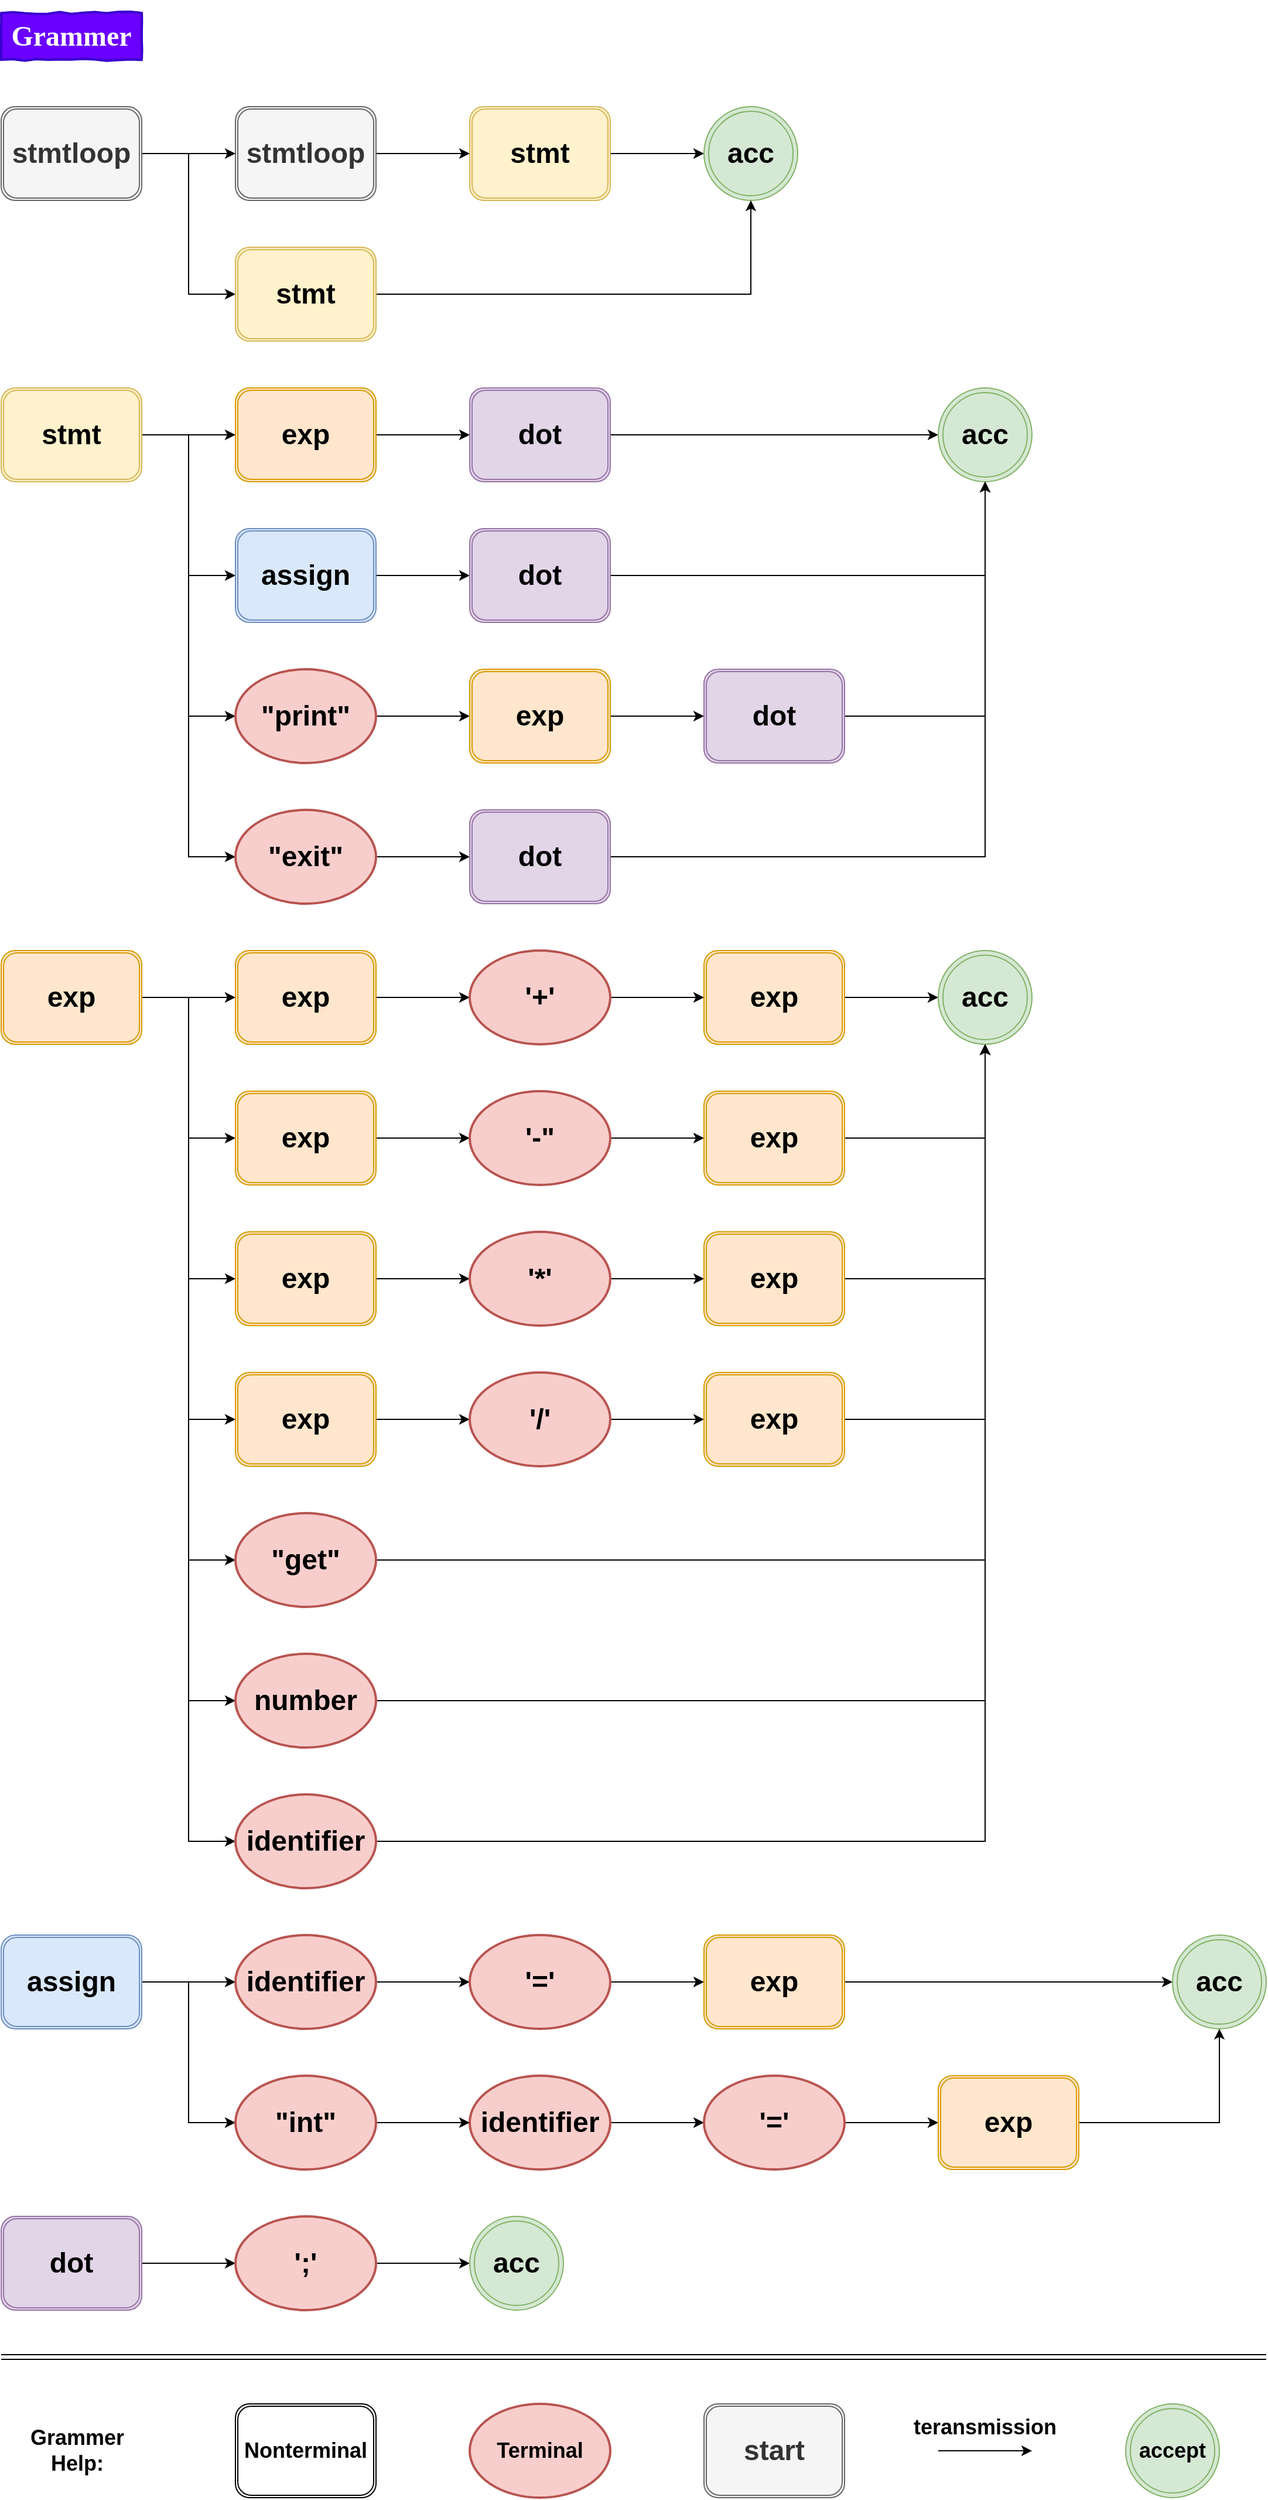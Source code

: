 <mxfile version="13.0.3" type="device"><diagram id="0jSrp2iH6M6Vbbj22u5k" name="Page-1"><mxGraphModel dx="1950" dy="1166" grid="1" gridSize="10" guides="1" tooltips="1" connect="1" arrows="1" fold="1" page="1" pageScale="1" pageWidth="850" pageHeight="1100" math="0" shadow="0"><root><mxCell id="0"/><mxCell id="1" parent="0"/><mxCell id="E1WzO2gmGrAXvxgndslh-2" value="&lt;h1&gt;Grammer&lt;/h1&gt;" style="html=1;whiteSpace=wrap;comic=1;strokeWidth=2;fontFamily=Comic Sans MS;fontStyle=1;fillColor=#6a00ff;strokeColor=#3700CC;fontColor=#ffffff;" vertex="1" parent="1"><mxGeometry x="40" y="40" width="120" height="40" as="geometry"/></mxCell><mxCell id="E1WzO2gmGrAXvxgndslh-8" value="" style="edgeStyle=orthogonalEdgeStyle;rounded=0;orthogonalLoop=1;jettySize=auto;html=1;" edge="1" parent="1" source="E1WzO2gmGrAXvxgndslh-6" target="E1WzO2gmGrAXvxgndslh-7"><mxGeometry relative="1" as="geometry"/></mxCell><mxCell id="E1WzO2gmGrAXvxgndslh-15" style="edgeStyle=orthogonalEdgeStyle;rounded=0;orthogonalLoop=1;jettySize=auto;html=1;entryX=0;entryY=0.5;entryDx=0;entryDy=0;" edge="1" parent="1" source="E1WzO2gmGrAXvxgndslh-6" target="E1WzO2gmGrAXvxgndslh-14"><mxGeometry relative="1" as="geometry"/></mxCell><mxCell id="E1WzO2gmGrAXvxgndslh-6" value="&lt;h1&gt;&lt;b&gt;stmtloop&lt;/b&gt;&lt;/h1&gt;" style="shape=ext;double=1;rounded=1;whiteSpace=wrap;html=1;fillColor=#f5f5f5;strokeColor=#666666;fontColor=#333333;" vertex="1" parent="1"><mxGeometry x="40" y="120" width="120" height="80" as="geometry"/></mxCell><mxCell id="E1WzO2gmGrAXvxgndslh-10" value="" style="edgeStyle=orthogonalEdgeStyle;rounded=0;orthogonalLoop=1;jettySize=auto;html=1;" edge="1" parent="1" source="E1WzO2gmGrAXvxgndslh-7" target="E1WzO2gmGrAXvxgndslh-9"><mxGeometry relative="1" as="geometry"/></mxCell><mxCell id="E1WzO2gmGrAXvxgndslh-7" value="&lt;h1&gt;&lt;b&gt;stmtloop&lt;/b&gt;&lt;/h1&gt;" style="shape=ext;double=1;rounded=1;whiteSpace=wrap;html=1;fillColor=#f5f5f5;strokeColor=#666666;fontColor=#333333;" vertex="1" parent="1"><mxGeometry x="240" y="120" width="120" height="80" as="geometry"/></mxCell><mxCell id="E1WzO2gmGrAXvxgndslh-12" value="" style="edgeStyle=orthogonalEdgeStyle;rounded=0;orthogonalLoop=1;jettySize=auto;html=1;" edge="1" parent="1" source="E1WzO2gmGrAXvxgndslh-9" target="E1WzO2gmGrAXvxgndslh-11"><mxGeometry relative="1" as="geometry"/></mxCell><mxCell id="E1WzO2gmGrAXvxgndslh-9" value="&lt;h1&gt;stmt&lt;/h1&gt;" style="shape=ext;double=1;rounded=1;whiteSpace=wrap;html=1;fillColor=#fff2cc;strokeColor=#d6b656;" vertex="1" parent="1"><mxGeometry x="440" y="120" width="120" height="80" as="geometry"/></mxCell><mxCell id="E1WzO2gmGrAXvxgndslh-11" value="&lt;h1&gt;&lt;b&gt;acc&lt;/b&gt;&lt;/h1&gt;" style="ellipse;shape=doubleEllipse;whiteSpace=wrap;html=1;aspect=fixed;fillColor=#d5e8d4;strokeColor=#82b366;" vertex="1" parent="1"><mxGeometry x="640" y="120" width="80" height="80" as="geometry"/></mxCell><mxCell id="E1WzO2gmGrAXvxgndslh-16" style="edgeStyle=orthogonalEdgeStyle;rounded=0;orthogonalLoop=1;jettySize=auto;html=1;entryX=0.5;entryY=1;entryDx=0;entryDy=0;" edge="1" parent="1" source="E1WzO2gmGrAXvxgndslh-14" target="E1WzO2gmGrAXvxgndslh-11"><mxGeometry relative="1" as="geometry"/></mxCell><mxCell id="E1WzO2gmGrAXvxgndslh-14" value="&lt;h1&gt;stmt&lt;/h1&gt;" style="shape=ext;double=1;rounded=1;whiteSpace=wrap;html=1;fillColor=#fff2cc;strokeColor=#d6b656;" vertex="1" parent="1"><mxGeometry x="240" y="240" width="120" height="80" as="geometry"/></mxCell><mxCell id="E1WzO2gmGrAXvxgndslh-19" value="" style="edgeStyle=orthogonalEdgeStyle;rounded=0;orthogonalLoop=1;jettySize=auto;html=1;" edge="1" parent="1" source="E1WzO2gmGrAXvxgndslh-17" target="E1WzO2gmGrAXvxgndslh-18"><mxGeometry relative="1" as="geometry"/></mxCell><mxCell id="E1WzO2gmGrAXvxgndslh-27" style="edgeStyle=orthogonalEdgeStyle;rounded=0;orthogonalLoop=1;jettySize=auto;html=1;entryX=0;entryY=0.5;entryDx=0;entryDy=0;entryPerimeter=0;" edge="1" parent="1" source="E1WzO2gmGrAXvxgndslh-17" target="E1WzO2gmGrAXvxgndslh-26"><mxGeometry relative="1" as="geometry"/></mxCell><mxCell id="E1WzO2gmGrAXvxgndslh-38" style="edgeStyle=orthogonalEdgeStyle;rounded=0;orthogonalLoop=1;jettySize=auto;html=1;entryX=0;entryY=0.5;entryDx=0;entryDy=0;" edge="1" parent="1" source="E1WzO2gmGrAXvxgndslh-17" target="E1WzO2gmGrAXvxgndslh-34"><mxGeometry relative="1" as="geometry"/></mxCell><mxCell id="E1WzO2gmGrAXvxgndslh-40" style="edgeStyle=orthogonalEdgeStyle;rounded=0;orthogonalLoop=1;jettySize=auto;html=1;entryX=0;entryY=0.5;entryDx=0;entryDy=0;entryPerimeter=0;" edge="1" parent="1" source="E1WzO2gmGrAXvxgndslh-17" target="E1WzO2gmGrAXvxgndslh-39"><mxGeometry relative="1" as="geometry"/></mxCell><mxCell id="E1WzO2gmGrAXvxgndslh-17" value="&lt;h1&gt;stmt&lt;/h1&gt;" style="shape=ext;double=1;rounded=1;whiteSpace=wrap;html=1;fillColor=#fff2cc;strokeColor=#d6b656;" vertex="1" parent="1"><mxGeometry x="40" y="360" width="120" height="80" as="geometry"/></mxCell><mxCell id="E1WzO2gmGrAXvxgndslh-21" value="" style="edgeStyle=orthogonalEdgeStyle;rounded=0;orthogonalLoop=1;jettySize=auto;html=1;" edge="1" parent="1" source="E1WzO2gmGrAXvxgndslh-18" target="E1WzO2gmGrAXvxgndslh-20"><mxGeometry relative="1" as="geometry"/></mxCell><mxCell id="E1WzO2gmGrAXvxgndslh-18" value="&lt;h1&gt;&lt;b&gt;exp&lt;/b&gt;&lt;/h1&gt;" style="shape=ext;double=1;rounded=1;whiteSpace=wrap;html=1;fillColor=#ffe6cc;strokeColor=#d79b00;" vertex="1" parent="1"><mxGeometry x="240" y="360" width="120" height="80" as="geometry"/></mxCell><mxCell id="E1WzO2gmGrAXvxgndslh-23" value="" style="edgeStyle=orthogonalEdgeStyle;rounded=0;orthogonalLoop=1;jettySize=auto;html=1;" edge="1" parent="1" source="E1WzO2gmGrAXvxgndslh-20" target="E1WzO2gmGrAXvxgndslh-22"><mxGeometry relative="1" as="geometry"/></mxCell><mxCell id="E1WzO2gmGrAXvxgndslh-20" value="&lt;h1&gt;&lt;b&gt;dot&lt;/b&gt;&lt;/h1&gt;" style="shape=ext;double=1;rounded=1;whiteSpace=wrap;html=1;fillColor=#e1d5e7;strokeColor=#9673a6;" vertex="1" parent="1"><mxGeometry x="440" y="360" width="120" height="80" as="geometry"/></mxCell><mxCell id="E1WzO2gmGrAXvxgndslh-22" value="&lt;h1&gt;&lt;b&gt;acc&lt;/b&gt;&lt;/h1&gt;" style="ellipse;shape=doubleEllipse;whiteSpace=wrap;html=1;aspect=fixed;fillColor=#d5e8d4;strokeColor=#82b366;" vertex="1" parent="1"><mxGeometry x="840" y="360" width="80" height="80" as="geometry"/></mxCell><mxCell id="E1WzO2gmGrAXvxgndslh-31" value="" style="edgeStyle=orthogonalEdgeStyle;rounded=0;orthogonalLoop=1;jettySize=auto;html=1;" edge="1" parent="1" source="E1WzO2gmGrAXvxgndslh-26" target="E1WzO2gmGrAXvxgndslh-29"><mxGeometry relative="1" as="geometry"/></mxCell><mxCell id="E1WzO2gmGrAXvxgndslh-26" value="&lt;h1&gt;&lt;b&gt;&quot;print&quot;&lt;/b&gt;&lt;/h1&gt;" style="strokeWidth=2;html=1;shape=mxgraph.flowchart.start_1;whiteSpace=wrap;fillColor=#f8cecc;strokeColor=#b85450;" vertex="1" parent="1"><mxGeometry x="240" y="600" width="120" height="80" as="geometry"/></mxCell><mxCell id="E1WzO2gmGrAXvxgndslh-32" value="" style="edgeStyle=orthogonalEdgeStyle;rounded=0;orthogonalLoop=1;jettySize=auto;html=1;" edge="1" parent="1" source="E1WzO2gmGrAXvxgndslh-29" target="E1WzO2gmGrAXvxgndslh-30"><mxGeometry relative="1" as="geometry"/></mxCell><mxCell id="E1WzO2gmGrAXvxgndslh-29" value="&lt;h1&gt;&lt;b&gt;exp&lt;/b&gt;&lt;/h1&gt;" style="shape=ext;double=1;rounded=1;whiteSpace=wrap;html=1;fillColor=#ffe6cc;strokeColor=#d79b00;" vertex="1" parent="1"><mxGeometry x="440" y="600" width="120" height="80" as="geometry"/></mxCell><mxCell id="E1WzO2gmGrAXvxgndslh-33" style="edgeStyle=orthogonalEdgeStyle;rounded=0;orthogonalLoop=1;jettySize=auto;html=1;entryX=0.5;entryY=1;entryDx=0;entryDy=0;" edge="1" parent="1" source="E1WzO2gmGrAXvxgndslh-30" target="E1WzO2gmGrAXvxgndslh-22"><mxGeometry relative="1" as="geometry"/></mxCell><mxCell id="E1WzO2gmGrAXvxgndslh-30" value="&lt;h1&gt;&lt;b&gt;dot&lt;/b&gt;&lt;/h1&gt;" style="shape=ext;double=1;rounded=1;whiteSpace=wrap;html=1;fillColor=#e1d5e7;strokeColor=#9673a6;" vertex="1" parent="1"><mxGeometry x="640" y="600" width="120" height="80" as="geometry"/></mxCell><mxCell id="E1WzO2gmGrAXvxgndslh-36" value="" style="edgeStyle=orthogonalEdgeStyle;rounded=0;orthogonalLoop=1;jettySize=auto;html=1;" edge="1" parent="1" source="E1WzO2gmGrAXvxgndslh-34" target="E1WzO2gmGrAXvxgndslh-35"><mxGeometry relative="1" as="geometry"/></mxCell><mxCell id="E1WzO2gmGrAXvxgndslh-34" value="&lt;h1&gt;&lt;b&gt;assign&lt;/b&gt;&lt;/h1&gt;" style="shape=ext;double=1;rounded=1;whiteSpace=wrap;html=1;fillColor=#dae8fc;strokeColor=#6c8ebf;" vertex="1" parent="1"><mxGeometry x="240" y="480" width="120" height="80" as="geometry"/></mxCell><mxCell id="E1WzO2gmGrAXvxgndslh-37" style="edgeStyle=orthogonalEdgeStyle;rounded=0;orthogonalLoop=1;jettySize=auto;html=1;entryX=0.5;entryY=1;entryDx=0;entryDy=0;" edge="1" parent="1" source="E1WzO2gmGrAXvxgndslh-35" target="E1WzO2gmGrAXvxgndslh-22"><mxGeometry relative="1" as="geometry"/></mxCell><mxCell id="E1WzO2gmGrAXvxgndslh-35" value="&lt;h1&gt;&lt;b&gt;dot&lt;/b&gt;&lt;/h1&gt;" style="shape=ext;double=1;rounded=1;whiteSpace=wrap;html=1;fillColor=#e1d5e7;strokeColor=#9673a6;" vertex="1" parent="1"><mxGeometry x="440" y="480" width="120" height="80" as="geometry"/></mxCell><mxCell id="E1WzO2gmGrAXvxgndslh-42" value="" style="edgeStyle=orthogonalEdgeStyle;rounded=0;orthogonalLoop=1;jettySize=auto;html=1;" edge="1" parent="1" source="E1WzO2gmGrAXvxgndslh-39" target="E1WzO2gmGrAXvxgndslh-41"><mxGeometry relative="1" as="geometry"/></mxCell><mxCell id="E1WzO2gmGrAXvxgndslh-39" value="&lt;h1&gt;&lt;b&gt;&quot;exit&quot;&lt;/b&gt;&lt;/h1&gt;" style="strokeWidth=2;html=1;shape=mxgraph.flowchart.start_1;whiteSpace=wrap;fillColor=#f8cecc;strokeColor=#b85450;" vertex="1" parent="1"><mxGeometry x="240" y="720" width="120" height="80" as="geometry"/></mxCell><mxCell id="E1WzO2gmGrAXvxgndslh-44" style="edgeStyle=orthogonalEdgeStyle;rounded=0;orthogonalLoop=1;jettySize=auto;html=1;" edge="1" parent="1" source="E1WzO2gmGrAXvxgndslh-41" target="E1WzO2gmGrAXvxgndslh-22"><mxGeometry relative="1" as="geometry"/></mxCell><mxCell id="E1WzO2gmGrAXvxgndslh-41" value="&lt;h1&gt;&lt;b&gt;dot&lt;/b&gt;&lt;/h1&gt;" style="shape=ext;double=1;rounded=1;whiteSpace=wrap;html=1;fillColor=#e1d5e7;strokeColor=#9673a6;" vertex="1" parent="1"><mxGeometry x="440" y="720" width="120" height="80" as="geometry"/></mxCell><mxCell id="E1WzO2gmGrAXvxgndslh-49" value="" style="edgeStyle=orthogonalEdgeStyle;rounded=0;orthogonalLoop=1;jettySize=auto;html=1;" edge="1" parent="1" source="E1WzO2gmGrAXvxgndslh-45" target="E1WzO2gmGrAXvxgndslh-46"><mxGeometry relative="1" as="geometry"/></mxCell><mxCell id="E1WzO2gmGrAXvxgndslh-75" style="edgeStyle=orthogonalEdgeStyle;rounded=0;orthogonalLoop=1;jettySize=auto;html=1;entryX=0;entryY=0.5;entryDx=0;entryDy=0;" edge="1" parent="1" source="E1WzO2gmGrAXvxgndslh-45" target="E1WzO2gmGrAXvxgndslh-53"><mxGeometry relative="1" as="geometry"/></mxCell><mxCell id="E1WzO2gmGrAXvxgndslh-76" style="edgeStyle=orthogonalEdgeStyle;rounded=0;orthogonalLoop=1;jettySize=auto;html=1;entryX=0;entryY=0.5;entryDx=0;entryDy=0;" edge="1" parent="1" source="E1WzO2gmGrAXvxgndslh-45" target="E1WzO2gmGrAXvxgndslh-58"><mxGeometry relative="1" as="geometry"/></mxCell><mxCell id="E1WzO2gmGrAXvxgndslh-77" style="edgeStyle=orthogonalEdgeStyle;rounded=0;orthogonalLoop=1;jettySize=auto;html=1;entryX=0;entryY=0.5;entryDx=0;entryDy=0;" edge="1" parent="1" source="E1WzO2gmGrAXvxgndslh-45" target="E1WzO2gmGrAXvxgndslh-61"><mxGeometry relative="1" as="geometry"/></mxCell><mxCell id="E1WzO2gmGrAXvxgndslh-79" style="edgeStyle=orthogonalEdgeStyle;rounded=0;orthogonalLoop=1;jettySize=auto;html=1;entryX=0;entryY=0.5;entryDx=0;entryDy=0;entryPerimeter=0;" edge="1" parent="1" source="E1WzO2gmGrAXvxgndslh-45" target="E1WzO2gmGrAXvxgndslh-78"><mxGeometry relative="1" as="geometry"/></mxCell><mxCell id="E1WzO2gmGrAXvxgndslh-81" style="edgeStyle=orthogonalEdgeStyle;rounded=0;orthogonalLoop=1;jettySize=auto;html=1;entryX=0;entryY=0.5;entryDx=0;entryDy=0;entryPerimeter=0;" edge="1" parent="1" source="E1WzO2gmGrAXvxgndslh-45" target="E1WzO2gmGrAXvxgndslh-80"><mxGeometry relative="1" as="geometry"/></mxCell><mxCell id="E1WzO2gmGrAXvxgndslh-86" style="edgeStyle=orthogonalEdgeStyle;rounded=0;orthogonalLoop=1;jettySize=auto;html=1;entryX=0;entryY=0.5;entryDx=0;entryDy=0;entryPerimeter=0;" edge="1" parent="1" source="E1WzO2gmGrAXvxgndslh-45" target="E1WzO2gmGrAXvxgndslh-84"><mxGeometry relative="1" as="geometry"/></mxCell><mxCell id="E1WzO2gmGrAXvxgndslh-45" value="&lt;h1&gt;exp&lt;/h1&gt;" style="shape=ext;double=1;rounded=1;whiteSpace=wrap;html=1;fillColor=#ffe6cc;strokeColor=#d79b00;" vertex="1" parent="1"><mxGeometry x="40" y="840" width="120" height="80" as="geometry"/></mxCell><mxCell id="E1WzO2gmGrAXvxgndslh-50" value="" style="edgeStyle=orthogonalEdgeStyle;rounded=0;orthogonalLoop=1;jettySize=auto;html=1;" edge="1" parent="1" source="E1WzO2gmGrAXvxgndslh-46" target="E1WzO2gmGrAXvxgndslh-47"><mxGeometry relative="1" as="geometry"/></mxCell><mxCell id="E1WzO2gmGrAXvxgndslh-46" value="&lt;h1&gt;exp&lt;/h1&gt;" style="shape=ext;double=1;rounded=1;whiteSpace=wrap;html=1;fillColor=#ffe6cc;strokeColor=#d79b00;" vertex="1" parent="1"><mxGeometry x="240" y="840" width="120" height="80" as="geometry"/></mxCell><mxCell id="E1WzO2gmGrAXvxgndslh-51" value="" style="edgeStyle=orthogonalEdgeStyle;rounded=0;orthogonalLoop=1;jettySize=auto;html=1;" edge="1" parent="1" source="E1WzO2gmGrAXvxgndslh-47" target="E1WzO2gmGrAXvxgndslh-48"><mxGeometry relative="1" as="geometry"/></mxCell><mxCell id="E1WzO2gmGrAXvxgndslh-47" value="&lt;h1&gt;&lt;b&gt;'+'&lt;/b&gt;&lt;/h1&gt;" style="strokeWidth=2;html=1;shape=mxgraph.flowchart.start_1;whiteSpace=wrap;fillColor=#f8cecc;strokeColor=#b85450;" vertex="1" parent="1"><mxGeometry x="440" y="840" width="120" height="80" as="geometry"/></mxCell><mxCell id="E1WzO2gmGrAXvxgndslh-71" value="" style="edgeStyle=orthogonalEdgeStyle;rounded=0;orthogonalLoop=1;jettySize=auto;html=1;" edge="1" parent="1" source="E1WzO2gmGrAXvxgndslh-48" target="E1WzO2gmGrAXvxgndslh-70"><mxGeometry relative="1" as="geometry"/></mxCell><mxCell id="E1WzO2gmGrAXvxgndslh-48" value="&lt;h1&gt;exp&lt;/h1&gt;" style="shape=ext;double=1;rounded=1;whiteSpace=wrap;html=1;fillColor=#ffe6cc;strokeColor=#d79b00;" vertex="1" parent="1"><mxGeometry x="640" y="840" width="120" height="80" as="geometry"/></mxCell><mxCell id="E1WzO2gmGrAXvxgndslh-64" value="" style="edgeStyle=orthogonalEdgeStyle;rounded=0;orthogonalLoop=1;jettySize=auto;html=1;" edge="1" parent="1" source="E1WzO2gmGrAXvxgndslh-53" target="E1WzO2gmGrAXvxgndslh-54"><mxGeometry relative="1" as="geometry"/></mxCell><mxCell id="E1WzO2gmGrAXvxgndslh-53" value="&lt;h1&gt;exp&lt;/h1&gt;" style="shape=ext;double=1;rounded=1;whiteSpace=wrap;html=1;fillColor=#ffe6cc;strokeColor=#d79b00;" vertex="1" parent="1"><mxGeometry x="240" y="960" width="120" height="80" as="geometry"/></mxCell><mxCell id="E1WzO2gmGrAXvxgndslh-65" value="" style="edgeStyle=orthogonalEdgeStyle;rounded=0;orthogonalLoop=1;jettySize=auto;html=1;" edge="1" parent="1" source="E1WzO2gmGrAXvxgndslh-54" target="E1WzO2gmGrAXvxgndslh-55"><mxGeometry relative="1" as="geometry"/></mxCell><mxCell id="E1WzO2gmGrAXvxgndslh-54" value="&lt;h1&gt;&lt;b&gt;'-&quot;&lt;/b&gt;&lt;/h1&gt;" style="strokeWidth=2;html=1;shape=mxgraph.flowchart.start_1;whiteSpace=wrap;fillColor=#f8cecc;strokeColor=#b85450;" vertex="1" parent="1"><mxGeometry x="440" y="960" width="120" height="80" as="geometry"/></mxCell><mxCell id="E1WzO2gmGrAXvxgndslh-72" style="edgeStyle=orthogonalEdgeStyle;rounded=0;orthogonalLoop=1;jettySize=auto;html=1;" edge="1" parent="1" source="E1WzO2gmGrAXvxgndslh-55" target="E1WzO2gmGrAXvxgndslh-70"><mxGeometry relative="1" as="geometry"/></mxCell><mxCell id="E1WzO2gmGrAXvxgndslh-55" value="&lt;h1&gt;exp&lt;/h1&gt;" style="shape=ext;double=1;rounded=1;whiteSpace=wrap;html=1;fillColor=#ffe6cc;strokeColor=#d79b00;" vertex="1" parent="1"><mxGeometry x="640" y="960" width="120" height="80" as="geometry"/></mxCell><mxCell id="E1WzO2gmGrAXvxgndslh-66" value="" style="edgeStyle=orthogonalEdgeStyle;rounded=0;orthogonalLoop=1;jettySize=auto;html=1;" edge="1" parent="1" source="E1WzO2gmGrAXvxgndslh-58" target="E1WzO2gmGrAXvxgndslh-59"><mxGeometry relative="1" as="geometry"/></mxCell><mxCell id="E1WzO2gmGrAXvxgndslh-58" value="&lt;h1&gt;exp&lt;/h1&gt;" style="shape=ext;double=1;rounded=1;whiteSpace=wrap;html=1;fillColor=#ffe6cc;strokeColor=#d79b00;" vertex="1" parent="1"><mxGeometry x="240" y="1080" width="120" height="80" as="geometry"/></mxCell><mxCell id="E1WzO2gmGrAXvxgndslh-67" value="" style="edgeStyle=orthogonalEdgeStyle;rounded=0;orthogonalLoop=1;jettySize=auto;html=1;" edge="1" parent="1" source="E1WzO2gmGrAXvxgndslh-59" target="E1WzO2gmGrAXvxgndslh-60"><mxGeometry relative="1" as="geometry"/></mxCell><mxCell id="E1WzO2gmGrAXvxgndslh-59" value="&lt;h1&gt;&lt;b&gt;'*'&lt;/b&gt;&lt;/h1&gt;" style="strokeWidth=2;html=1;shape=mxgraph.flowchart.start_1;whiteSpace=wrap;fillColor=#f8cecc;strokeColor=#b85450;" vertex="1" parent="1"><mxGeometry x="440" y="1080" width="120" height="80" as="geometry"/></mxCell><mxCell id="E1WzO2gmGrAXvxgndslh-73" style="edgeStyle=orthogonalEdgeStyle;rounded=0;orthogonalLoop=1;jettySize=auto;html=1;" edge="1" parent="1" source="E1WzO2gmGrAXvxgndslh-60" target="E1WzO2gmGrAXvxgndslh-70"><mxGeometry relative="1" as="geometry"/></mxCell><mxCell id="E1WzO2gmGrAXvxgndslh-60" value="&lt;h1&gt;exp&lt;/h1&gt;" style="shape=ext;double=1;rounded=1;whiteSpace=wrap;html=1;fillColor=#ffe6cc;strokeColor=#d79b00;" vertex="1" parent="1"><mxGeometry x="640" y="1080" width="120" height="80" as="geometry"/></mxCell><mxCell id="E1WzO2gmGrAXvxgndslh-68" value="" style="edgeStyle=orthogonalEdgeStyle;rounded=0;orthogonalLoop=1;jettySize=auto;html=1;" edge="1" parent="1" source="E1WzO2gmGrAXvxgndslh-61" target="E1WzO2gmGrAXvxgndslh-62"><mxGeometry relative="1" as="geometry"/></mxCell><mxCell id="E1WzO2gmGrAXvxgndslh-61" value="&lt;h1&gt;exp&lt;/h1&gt;" style="shape=ext;double=1;rounded=1;whiteSpace=wrap;html=1;fillColor=#ffe6cc;strokeColor=#d79b00;" vertex="1" parent="1"><mxGeometry x="240" y="1200" width="120" height="80" as="geometry"/></mxCell><mxCell id="E1WzO2gmGrAXvxgndslh-69" value="" style="edgeStyle=orthogonalEdgeStyle;rounded=0;orthogonalLoop=1;jettySize=auto;html=1;" edge="1" parent="1" source="E1WzO2gmGrAXvxgndslh-62" target="E1WzO2gmGrAXvxgndslh-63"><mxGeometry relative="1" as="geometry"/></mxCell><mxCell id="E1WzO2gmGrAXvxgndslh-62" value="&lt;h1&gt;&lt;b&gt;'/'&lt;/b&gt;&lt;/h1&gt;" style="strokeWidth=2;html=1;shape=mxgraph.flowchart.start_1;whiteSpace=wrap;fillColor=#f8cecc;strokeColor=#b85450;" vertex="1" parent="1"><mxGeometry x="440" y="1200" width="120" height="80" as="geometry"/></mxCell><mxCell id="E1WzO2gmGrAXvxgndslh-74" style="edgeStyle=orthogonalEdgeStyle;rounded=0;orthogonalLoop=1;jettySize=auto;html=1;" edge="1" parent="1" source="E1WzO2gmGrAXvxgndslh-63" target="E1WzO2gmGrAXvxgndslh-70"><mxGeometry relative="1" as="geometry"/></mxCell><mxCell id="E1WzO2gmGrAXvxgndslh-63" value="&lt;h1&gt;exp&lt;/h1&gt;" style="shape=ext;double=1;rounded=1;whiteSpace=wrap;html=1;fillColor=#ffe6cc;strokeColor=#d79b00;" vertex="1" parent="1"><mxGeometry x="640" y="1200" width="120" height="80" as="geometry"/></mxCell><mxCell id="E1WzO2gmGrAXvxgndslh-70" value="&lt;h1&gt;&lt;b&gt;acc&lt;/b&gt;&lt;/h1&gt;" style="ellipse;shape=doubleEllipse;whiteSpace=wrap;html=1;aspect=fixed;fillColor=#d5e8d4;strokeColor=#82b366;" vertex="1" parent="1"><mxGeometry x="840" y="840" width="80" height="80" as="geometry"/></mxCell><mxCell id="E1WzO2gmGrAXvxgndslh-82" style="edgeStyle=orthogonalEdgeStyle;rounded=0;orthogonalLoop=1;jettySize=auto;html=1;" edge="1" parent="1" source="E1WzO2gmGrAXvxgndslh-78" target="E1WzO2gmGrAXvxgndslh-70"><mxGeometry relative="1" as="geometry"/></mxCell><mxCell id="E1WzO2gmGrAXvxgndslh-78" value="&lt;h1&gt;&lt;b&gt;number&lt;/b&gt;&lt;/h1&gt;" style="strokeWidth=2;html=1;shape=mxgraph.flowchart.start_1;whiteSpace=wrap;fillColor=#f8cecc;strokeColor=#b85450;" vertex="1" parent="1"><mxGeometry x="240" y="1440" width="120" height="80" as="geometry"/></mxCell><mxCell id="E1WzO2gmGrAXvxgndslh-83" style="edgeStyle=orthogonalEdgeStyle;rounded=0;orthogonalLoop=1;jettySize=auto;html=1;" edge="1" parent="1" source="E1WzO2gmGrAXvxgndslh-80" target="E1WzO2gmGrAXvxgndslh-70"><mxGeometry relative="1" as="geometry"/></mxCell><mxCell id="E1WzO2gmGrAXvxgndslh-80" value="&lt;h1&gt;&lt;b&gt;identifier&lt;/b&gt;&lt;/h1&gt;" style="strokeWidth=2;html=1;shape=mxgraph.flowchart.start_1;whiteSpace=wrap;fillColor=#f8cecc;strokeColor=#b85450;" vertex="1" parent="1"><mxGeometry x="240" y="1560" width="120" height="80" as="geometry"/></mxCell><mxCell id="E1WzO2gmGrAXvxgndslh-85" style="edgeStyle=orthogonalEdgeStyle;rounded=0;orthogonalLoop=1;jettySize=auto;html=1;" edge="1" parent="1" source="E1WzO2gmGrAXvxgndslh-84" target="E1WzO2gmGrAXvxgndslh-70"><mxGeometry relative="1" as="geometry"/></mxCell><mxCell id="E1WzO2gmGrAXvxgndslh-84" value="&lt;h1&gt;&lt;b&gt;&quot;get&quot;&lt;/b&gt;&lt;/h1&gt;" style="strokeWidth=2;html=1;shape=mxgraph.flowchart.start_1;whiteSpace=wrap;fillColor=#f8cecc;strokeColor=#b85450;" vertex="1" parent="1"><mxGeometry x="240" y="1320" width="120" height="80" as="geometry"/></mxCell><mxCell id="E1WzO2gmGrAXvxgndslh-91" value="" style="edgeStyle=orthogonalEdgeStyle;rounded=0;orthogonalLoop=1;jettySize=auto;html=1;" edge="1" parent="1" source="E1WzO2gmGrAXvxgndslh-87" target="E1WzO2gmGrAXvxgndslh-88"><mxGeometry relative="1" as="geometry"/></mxCell><mxCell id="E1WzO2gmGrAXvxgndslh-104" style="edgeStyle=orthogonalEdgeStyle;rounded=0;orthogonalLoop=1;jettySize=auto;html=1;entryX=0;entryY=0.5;entryDx=0;entryDy=0;entryPerimeter=0;" edge="1" parent="1" source="E1WzO2gmGrAXvxgndslh-87" target="E1WzO2gmGrAXvxgndslh-103"><mxGeometry relative="1" as="geometry"/></mxCell><mxCell id="E1WzO2gmGrAXvxgndslh-87" value="&lt;h1&gt;&lt;b&gt;assign&lt;/b&gt;&lt;/h1&gt;" style="shape=ext;double=1;rounded=1;whiteSpace=wrap;html=1;fillColor=#dae8fc;strokeColor=#6c8ebf;" vertex="1" parent="1"><mxGeometry x="40" y="1680" width="120" height="80" as="geometry"/></mxCell><mxCell id="E1WzO2gmGrAXvxgndslh-92" value="" style="edgeStyle=orthogonalEdgeStyle;rounded=0;orthogonalLoop=1;jettySize=auto;html=1;" edge="1" parent="1" source="E1WzO2gmGrAXvxgndslh-88" target="E1WzO2gmGrAXvxgndslh-89"><mxGeometry relative="1" as="geometry"/></mxCell><mxCell id="E1WzO2gmGrAXvxgndslh-88" value="&lt;h1&gt;&lt;b&gt;identifier&lt;/b&gt;&lt;/h1&gt;" style="strokeWidth=2;html=1;shape=mxgraph.flowchart.start_1;whiteSpace=wrap;fillColor=#f8cecc;strokeColor=#b85450;" vertex="1" parent="1"><mxGeometry x="240" y="1680" width="120" height="80" as="geometry"/></mxCell><mxCell id="E1WzO2gmGrAXvxgndslh-93" value="" style="edgeStyle=orthogonalEdgeStyle;rounded=0;orthogonalLoop=1;jettySize=auto;html=1;" edge="1" parent="1" source="E1WzO2gmGrAXvxgndslh-89" target="E1WzO2gmGrAXvxgndslh-90"><mxGeometry relative="1" as="geometry"/></mxCell><mxCell id="E1WzO2gmGrAXvxgndslh-89" value="&lt;h1&gt;&lt;b&gt;'='&lt;/b&gt;&lt;/h1&gt;" style="strokeWidth=2;html=1;shape=mxgraph.flowchart.start_1;whiteSpace=wrap;fillColor=#f8cecc;strokeColor=#b85450;" vertex="1" parent="1"><mxGeometry x="440" y="1680" width="120" height="80" as="geometry"/></mxCell><mxCell id="E1WzO2gmGrAXvxgndslh-96" value="" style="edgeStyle=orthogonalEdgeStyle;rounded=0;orthogonalLoop=1;jettySize=auto;html=1;" edge="1" parent="1" source="E1WzO2gmGrAXvxgndslh-90" target="E1WzO2gmGrAXvxgndslh-95"><mxGeometry relative="1" as="geometry"/></mxCell><mxCell id="E1WzO2gmGrAXvxgndslh-90" value="&lt;h1&gt;exp&lt;/h1&gt;" style="shape=ext;double=1;rounded=1;whiteSpace=wrap;html=1;fillColor=#ffe6cc;strokeColor=#d79b00;" vertex="1" parent="1"><mxGeometry x="640" y="1680" width="120" height="80" as="geometry"/></mxCell><mxCell id="E1WzO2gmGrAXvxgndslh-95" value="&lt;h1&gt;&lt;b&gt;acc&lt;/b&gt;&lt;/h1&gt;" style="ellipse;shape=doubleEllipse;whiteSpace=wrap;html=1;aspect=fixed;fillColor=#d5e8d4;strokeColor=#82b366;" vertex="1" parent="1"><mxGeometry x="1040" y="1680" width="80" height="80" as="geometry"/></mxCell><mxCell id="E1WzO2gmGrAXvxgndslh-97" value="" style="edgeStyle=orthogonalEdgeStyle;rounded=0;orthogonalLoop=1;jettySize=auto;html=1;" edge="1" parent="1" source="E1WzO2gmGrAXvxgndslh-98" target="E1WzO2gmGrAXvxgndslh-100"><mxGeometry relative="1" as="geometry"/></mxCell><mxCell id="E1WzO2gmGrAXvxgndslh-98" value="&lt;h1&gt;&lt;b&gt;identifier&lt;/b&gt;&lt;/h1&gt;" style="strokeWidth=2;html=1;shape=mxgraph.flowchart.start_1;whiteSpace=wrap;fillColor=#f8cecc;strokeColor=#b85450;" vertex="1" parent="1"><mxGeometry x="440" y="1800" width="120" height="80" as="geometry"/></mxCell><mxCell id="E1WzO2gmGrAXvxgndslh-99" value="" style="edgeStyle=orthogonalEdgeStyle;rounded=0;orthogonalLoop=1;jettySize=auto;html=1;" edge="1" parent="1" source="E1WzO2gmGrAXvxgndslh-100" target="E1WzO2gmGrAXvxgndslh-101"><mxGeometry relative="1" as="geometry"/></mxCell><mxCell id="E1WzO2gmGrAXvxgndslh-100" value="&lt;h1&gt;&lt;b&gt;'='&lt;/b&gt;&lt;/h1&gt;" style="strokeWidth=2;html=1;shape=mxgraph.flowchart.start_1;whiteSpace=wrap;fillColor=#f8cecc;strokeColor=#b85450;" vertex="1" parent="1"><mxGeometry x="640" y="1800" width="120" height="80" as="geometry"/></mxCell><mxCell id="E1WzO2gmGrAXvxgndslh-106" style="edgeStyle=orthogonalEdgeStyle;rounded=0;orthogonalLoop=1;jettySize=auto;html=1;" edge="1" parent="1" source="E1WzO2gmGrAXvxgndslh-101" target="E1WzO2gmGrAXvxgndslh-95"><mxGeometry relative="1" as="geometry"/></mxCell><mxCell id="E1WzO2gmGrAXvxgndslh-101" value="&lt;h1&gt;exp&lt;/h1&gt;" style="shape=ext;double=1;rounded=1;whiteSpace=wrap;html=1;fillColor=#ffe6cc;strokeColor=#d79b00;" vertex="1" parent="1"><mxGeometry x="840" y="1800" width="120" height="80" as="geometry"/></mxCell><mxCell id="E1WzO2gmGrAXvxgndslh-105" value="" style="edgeStyle=orthogonalEdgeStyle;rounded=0;orthogonalLoop=1;jettySize=auto;html=1;" edge="1" parent="1" source="E1WzO2gmGrAXvxgndslh-103" target="E1WzO2gmGrAXvxgndslh-98"><mxGeometry relative="1" as="geometry"/></mxCell><mxCell id="E1WzO2gmGrAXvxgndslh-103" value="&lt;h1&gt;&lt;b&gt;&quot;int&quot;&lt;/b&gt;&lt;/h1&gt;" style="strokeWidth=2;html=1;shape=mxgraph.flowchart.start_1;whiteSpace=wrap;fillColor=#f8cecc;strokeColor=#b85450;" vertex="1" parent="1"><mxGeometry x="240" y="1800" width="120" height="80" as="geometry"/></mxCell><mxCell id="E1WzO2gmGrAXvxgndslh-109" value="" style="edgeStyle=orthogonalEdgeStyle;rounded=0;orthogonalLoop=1;jettySize=auto;html=1;" edge="1" parent="1" source="E1WzO2gmGrAXvxgndslh-107" target="E1WzO2gmGrAXvxgndslh-108"><mxGeometry relative="1" as="geometry"/></mxCell><mxCell id="E1WzO2gmGrAXvxgndslh-107" value="&lt;h1&gt;&lt;b&gt;dot&lt;/b&gt;&lt;/h1&gt;" style="shape=ext;double=1;rounded=1;whiteSpace=wrap;html=1;fillColor=#e1d5e7;strokeColor=#9673a6;" vertex="1" parent="1"><mxGeometry x="40" y="1920" width="120" height="80" as="geometry"/></mxCell><mxCell id="E1WzO2gmGrAXvxgndslh-112" value="" style="edgeStyle=orthogonalEdgeStyle;rounded=0;orthogonalLoop=1;jettySize=auto;html=1;" edge="1" parent="1" source="E1WzO2gmGrAXvxgndslh-108" target="E1WzO2gmGrAXvxgndslh-111"><mxGeometry relative="1" as="geometry"/></mxCell><mxCell id="E1WzO2gmGrAXvxgndslh-108" value="&lt;h1&gt;&lt;b&gt;';'&lt;/b&gt;&lt;/h1&gt;" style="strokeWidth=2;html=1;shape=mxgraph.flowchart.start_1;whiteSpace=wrap;fillColor=#f8cecc;strokeColor=#b85450;" vertex="1" parent="1"><mxGeometry x="240" y="1920" width="120" height="80" as="geometry"/></mxCell><mxCell id="E1WzO2gmGrAXvxgndslh-111" value="&lt;h1&gt;&lt;b&gt;acc&lt;/b&gt;&lt;/h1&gt;" style="ellipse;shape=doubleEllipse;whiteSpace=wrap;html=1;aspect=fixed;fillColor=#d5e8d4;strokeColor=#82b366;" vertex="1" parent="1"><mxGeometry x="440" y="1920" width="80" height="80" as="geometry"/></mxCell><mxCell id="E1WzO2gmGrAXvxgndslh-113" value="&lt;h2&gt;Nonterminal&lt;/h2&gt;" style="shape=ext;double=1;rounded=1;whiteSpace=wrap;html=1;" vertex="1" parent="1"><mxGeometry x="240" y="2080" width="120" height="80" as="geometry"/></mxCell><mxCell id="E1WzO2gmGrAXvxgndslh-114" value="&lt;h2&gt;&lt;b&gt;Terminal&lt;/b&gt;&lt;/h2&gt;" style="strokeWidth=2;html=1;shape=mxgraph.flowchart.start_1;whiteSpace=wrap;fillColor=#f8cecc;strokeColor=#b85450;" vertex="1" parent="1"><mxGeometry x="440" y="2080" width="120" height="80" as="geometry"/></mxCell><mxCell id="E1WzO2gmGrAXvxgndslh-115" value="" style="shape=link;html=1;" edge="1" parent="1"><mxGeometry width="50" height="50" relative="1" as="geometry"><mxPoint x="40" y="2040" as="sourcePoint"/><mxPoint x="1120" y="2040" as="targetPoint"/></mxGeometry></mxCell><mxCell id="E1WzO2gmGrAXvxgndslh-116" value="&lt;h2&gt;&lt;b&gt;accept&lt;/b&gt;&lt;/h2&gt;" style="ellipse;shape=doubleEllipse;whiteSpace=wrap;html=1;aspect=fixed;fillColor=#d5e8d4;strokeColor=#82b366;" vertex="1" parent="1"><mxGeometry x="1000" y="2080" width="80" height="80" as="geometry"/></mxCell><mxCell id="E1WzO2gmGrAXvxgndslh-117" value="" style="endArrow=classic;html=1;" edge="1" parent="1"><mxGeometry width="50" height="50" relative="1" as="geometry"><mxPoint x="840" y="2120" as="sourcePoint"/><mxPoint x="920" y="2120" as="targetPoint"/></mxGeometry></mxCell><mxCell id="E1WzO2gmGrAXvxgndslh-118" value="&lt;h2&gt;&lt;b&gt;teransmission&lt;/b&gt;&lt;/h2&gt;" style="text;html=1;strokeColor=none;fillColor=none;align=center;verticalAlign=middle;whiteSpace=wrap;rounded=0;" vertex="1" parent="1"><mxGeometry x="810" y="2090" width="140" height="20" as="geometry"/></mxCell><mxCell id="E1WzO2gmGrAXvxgndslh-119" value="&lt;h1&gt;start&lt;/h1&gt;" style="shape=ext;double=1;rounded=1;whiteSpace=wrap;html=1;fillColor=#f5f5f5;strokeColor=#666666;fontColor=#333333;" vertex="1" parent="1"><mxGeometry x="640" y="2080" width="120" height="80" as="geometry"/></mxCell><mxCell id="E1WzO2gmGrAXvxgndslh-120" value="&lt;h2&gt;&lt;b&gt;Grammer Help:&lt;/b&gt;&lt;/h2&gt;" style="text;html=1;strokeColor=none;fillColor=none;align=center;verticalAlign=middle;whiteSpace=wrap;rounded=0;" vertex="1" parent="1"><mxGeometry x="40" y="2110" width="130" height="20" as="geometry"/></mxCell></root></mxGraphModel></diagram></mxfile>